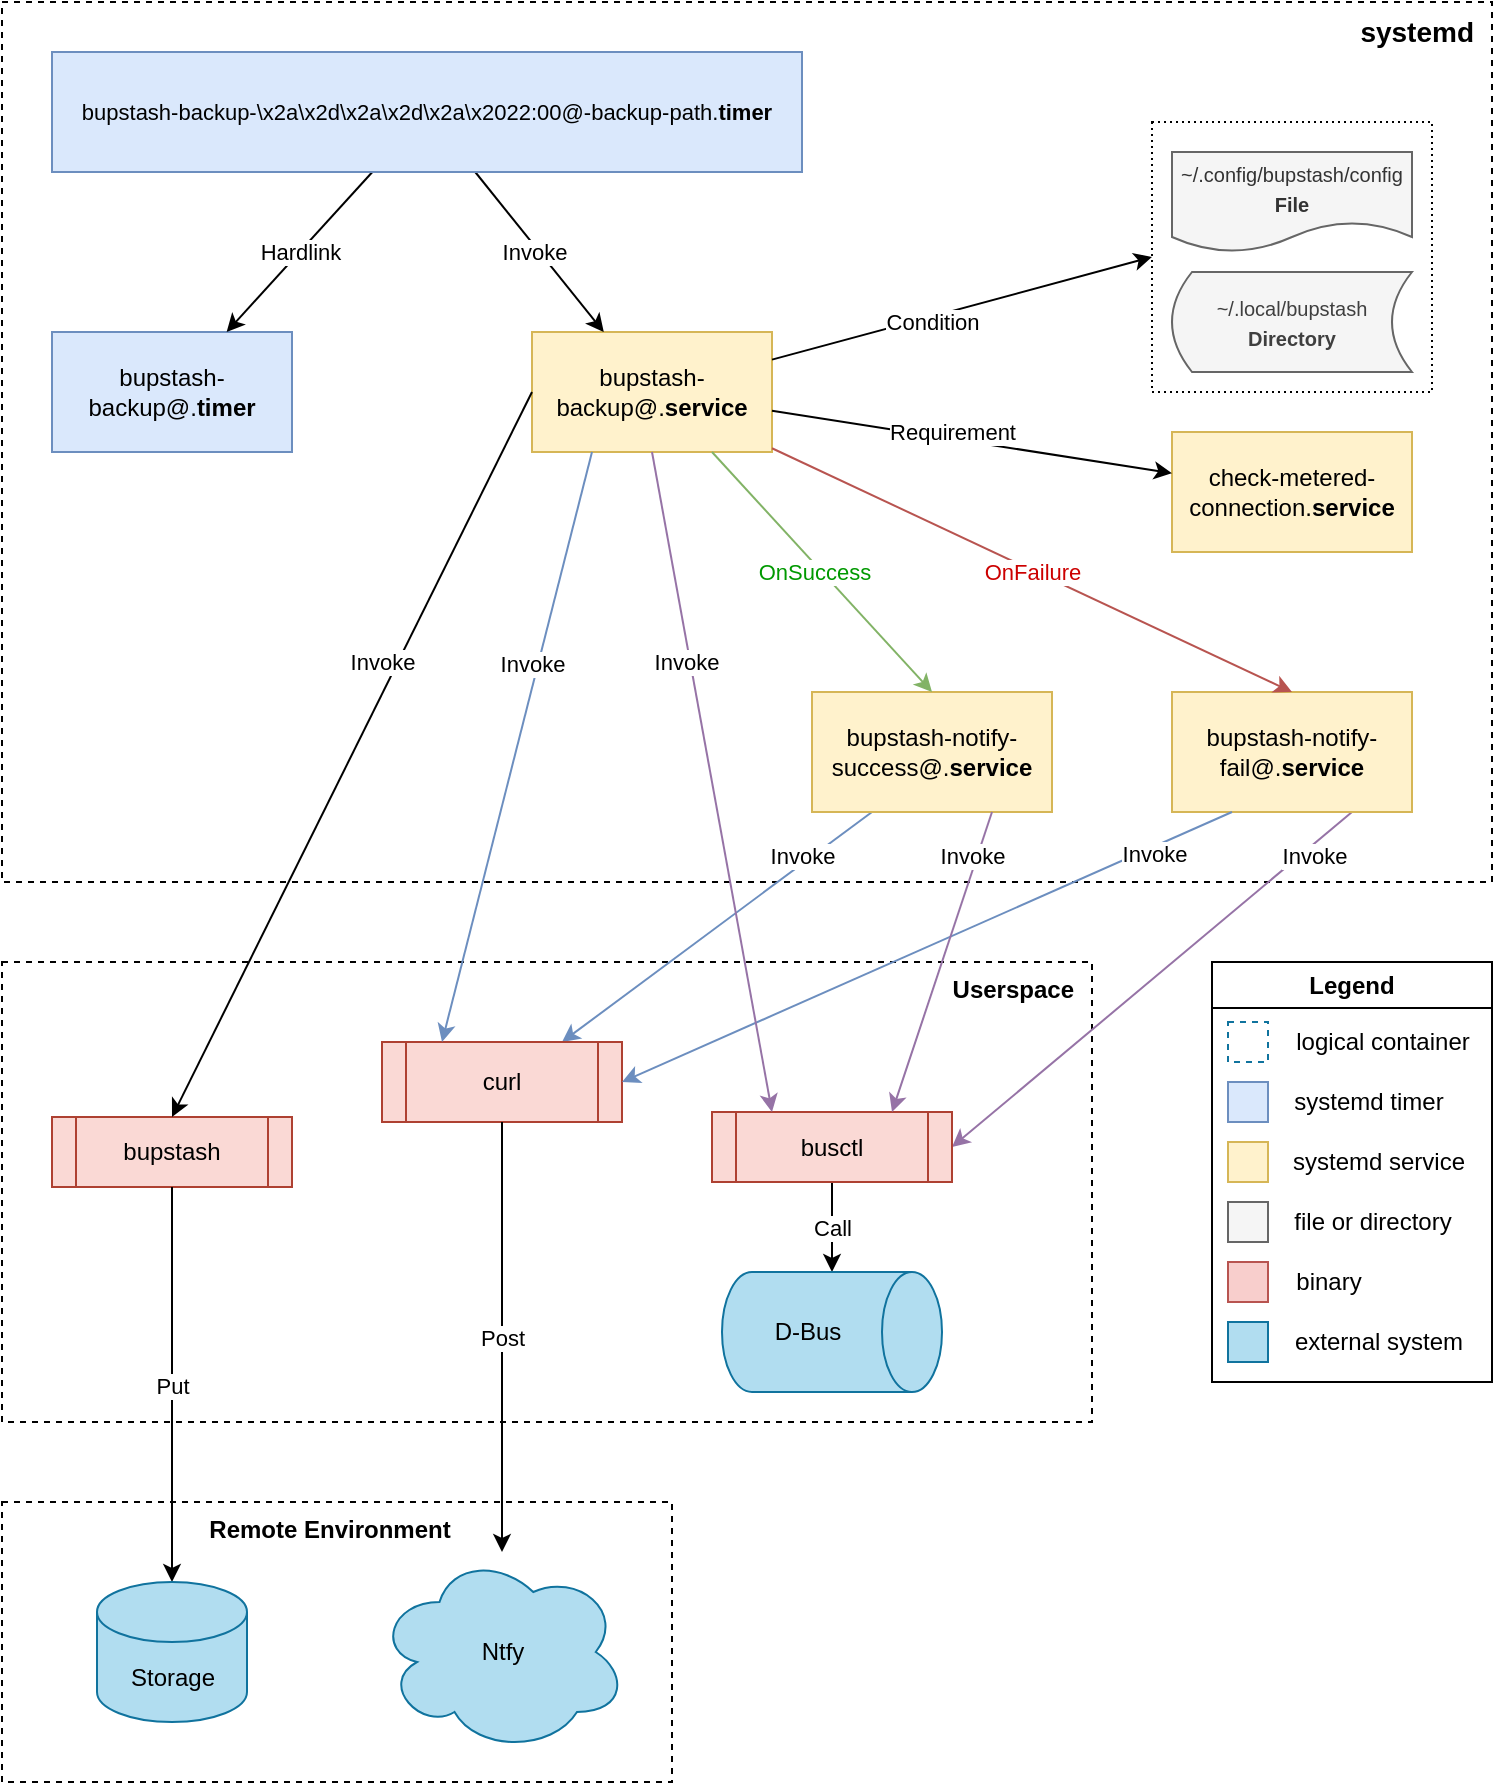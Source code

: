 <mxfile version="26.2.12">
  <diagram id="Obtw7hWjcbRMHZzKKVQQ" name="Page-1">
    <mxGraphModel dx="1379" dy="787" grid="1" gridSize="10" guides="1" tooltips="1" connect="1" arrows="1" fold="1" page="1" pageScale="1" pageWidth="850" pageHeight="1100" math="0" shadow="0">
      <root>
        <mxCell id="0" />
        <mxCell id="1" parent="0" />
        <mxCell id="Sm6lgxGxhX-OD437qet4-91" value="Remote Environment" style="rounded=0;whiteSpace=wrap;html=1;fontStyle=1;verticalAlign=top;align=center;dashed=1;fillColor=none;spacingRight=7.874;" vertex="1" parent="1">
          <mxGeometry x="15" y="810" width="335" height="140" as="geometry" />
        </mxCell>
        <mxCell id="Sm6lgxGxhX-OD437qet4-88" value="Userspace" style="rounded=0;whiteSpace=wrap;html=1;fontStyle=1;verticalAlign=top;align=right;dashed=1;fillColor=none;spacingRight=7.874;" vertex="1" parent="1">
          <mxGeometry x="15" y="540" width="545" height="230" as="geometry" />
        </mxCell>
        <mxCell id="Sm6lgxGxhX-OD437qet4-87" value="systemd" style="rounded=0;whiteSpace=wrap;html=1;dashed=1;verticalAlign=top;align=right;fontStyle=1;fillColor=none;fontSize=14;spacingRight=7.874;" vertex="1" parent="1">
          <mxGeometry x="15" y="60" width="745" height="440" as="geometry" />
        </mxCell>
        <mxCell id="54" value="" style="rounded=0;whiteSpace=wrap;html=1;verticalAlign=top;align=center;dashed=1;fillColor=default;dashPattern=1 2;" parent="1" vertex="1">
          <mxGeometry x="590" y="120" width="140" height="135" as="geometry" />
        </mxCell>
        <mxCell id="3" value="bupstash-backup@.&lt;b&gt;service&lt;/b&gt;" style="rounded=0;whiteSpace=wrap;html=1;fillColor=#fff2cc;strokeColor=#d6b656;" parent="1" vertex="1">
          <mxGeometry x="280" y="225" width="120" height="60" as="geometry" />
        </mxCell>
        <mxCell id="7" value="" style="edgeStyle=none;html=1;strokeWidth=1;" parent="1" source="5" target="3" edge="1">
          <mxGeometry relative="1" as="geometry">
            <mxPoint x="150" y="255" as="sourcePoint" />
          </mxGeometry>
        </mxCell>
        <mxCell id="75" value="Invoke" style="edgeLabel;html=1;align=center;verticalAlign=middle;resizable=0;points=[];" parent="7" vertex="1" connectable="0">
          <mxGeometry x="-0.043" y="-2" relative="1" as="geometry">
            <mxPoint as="offset" />
          </mxGeometry>
        </mxCell>
        <mxCell id="4" value="bupstash-backup@.&lt;b&gt;timer&lt;/b&gt;" style="rounded=0;whiteSpace=wrap;html=1;fillColor=#dae8fc;strokeColor=#6c8ebf;" parent="1" vertex="1">
          <mxGeometry x="40" y="225" width="120" height="60" as="geometry" />
        </mxCell>
        <mxCell id="6" value="Hardlink" style="edgeStyle=none;html=1;" parent="1" source="5" target="4" edge="1">
          <mxGeometry relative="1" as="geometry" />
        </mxCell>
        <mxCell id="5" value="&lt;font style=&quot;font-size: 11px;&quot;&gt;bupstash-backup-\\x2a\\x2d\\x2a\\x2d\\x2a\\x2022:00@-backup-path.&lt;b&gt;timer&lt;/b&gt;&lt;/font&gt;" style="rounded=0;whiteSpace=wrap;html=1;fillColor=#dae8fc;strokeColor=#6c8ebf;" parent="1" vertex="1">
          <mxGeometry x="40" y="85" width="375" height="60" as="geometry" />
        </mxCell>
        <mxCell id="19" value="" style="edgeStyle=none;html=1;exitX=0.25;exitY=1;exitDx=0;exitDy=0;fillColor=#dae8fc;strokeColor=#6c8ebf;entryX=0.75;entryY=0;entryDx=0;entryDy=0;" parent="1" source="8" target="15" edge="1">
          <mxGeometry x="-0.561" y="4" relative="1" as="geometry">
            <Array as="points" />
            <mxPoint as="offset" />
          </mxGeometry>
        </mxCell>
        <mxCell id="86" value="&lt;span style=&quot;color: rgb(0, 0, 0);&quot;&gt;Invoke&lt;/span&gt;" style="edgeLabel;html=1;align=center;verticalAlign=middle;resizable=0;points=[];" parent="19" vertex="1" connectable="0">
          <mxGeometry x="-0.563" y="-2" relative="1" as="geometry">
            <mxPoint y="-2" as="offset" />
          </mxGeometry>
        </mxCell>
        <mxCell id="8" value="bupstash-notify-success@.&lt;b&gt;service&lt;/b&gt;" style="rounded=0;whiteSpace=wrap;html=1;fillColor=#fff2cc;strokeColor=#d6b656;" parent="1" vertex="1">
          <mxGeometry x="420" y="405" width="120" height="60" as="geometry" />
        </mxCell>
        <mxCell id="20" value="" style="edgeStyle=none;html=1;exitX=0.75;exitY=1;exitDx=0;exitDy=0;fillColor=#e1d5e7;strokeColor=#9673a6;entryX=1;entryY=0.5;entryDx=0;entryDy=0;" parent="1" source="9" target="16" edge="1">
          <mxGeometry x="-0.701" y="-2" relative="1" as="geometry">
            <Array as="points" />
            <mxPoint as="offset" />
          </mxGeometry>
        </mxCell>
        <mxCell id="82" value="&lt;span style=&quot;color: rgb(0, 0, 0);&quot;&gt;Invoke&lt;/span&gt;" style="edgeLabel;html=1;align=center;verticalAlign=middle;resizable=0;points=[];" parent="20" vertex="1" connectable="0">
          <mxGeometry x="-0.467" y="-2" relative="1" as="geometry">
            <mxPoint x="35" y="-21" as="offset" />
          </mxGeometry>
        </mxCell>
        <mxCell id="9" value="&lt;span style=&quot;color: rgb(0, 0, 0);&quot;&gt;bupstash-notify-fail@.&lt;b&gt;service&lt;/b&gt;&lt;/span&gt;" style="rounded=0;whiteSpace=wrap;html=1;fillColor=#fff2cc;strokeColor=#d6b656;" parent="1" vertex="1">
          <mxGeometry x="600" y="405" width="120" height="60" as="geometry" />
        </mxCell>
        <mxCell id="10" value="" style="edgeStyle=none;html=1;fillColor=#d5e8d4;strokeColor=#82b366;exitX=0.75;exitY=1;exitDx=0;exitDy=0;entryX=0.5;entryY=0;entryDx=0;entryDy=0;" parent="1" source="3" target="8" edge="1">
          <mxGeometry relative="1" as="geometry">
            <mxPoint x="180" y="265" as="sourcePoint" />
            <mxPoint x="290" y="265" as="targetPoint" />
          </mxGeometry>
        </mxCell>
        <mxCell id="23" value="OnSuccess" style="edgeLabel;html=1;align=center;verticalAlign=middle;resizable=0;points=[];fontColor=#009900;" parent="10" vertex="1" connectable="0">
          <mxGeometry x="-0.206" y="1" relative="1" as="geometry">
            <mxPoint x="6" y="13" as="offset" />
          </mxGeometry>
        </mxCell>
        <mxCell id="11" value="OnFailure" style="edgeStyle=none;html=1;fillColor=#f8cecc;strokeColor=#b85450;fontColor=#CC0000;entryX=0.5;entryY=0;entryDx=0;entryDy=0;" parent="1" source="3" target="9" edge="1">
          <mxGeometry x="0.003" y="-1" relative="1" as="geometry">
            <mxPoint x="323" y="295" as="sourcePoint" />
            <mxPoint x="272" y="350" as="targetPoint" />
            <mxPoint as="offset" />
          </mxGeometry>
        </mxCell>
        <mxCell id="34" value="Call" style="edgeStyle=none;html=1;" parent="1" source="16" edge="1" target="44">
          <mxGeometry relative="1" as="geometry">
            <mxPoint x="265" y="715" as="targetPoint" />
          </mxGeometry>
        </mxCell>
        <mxCell id="15" value="curl" style="shape=process;whiteSpace=wrap;html=1;backgroundOutline=1;fillColor=#fad9d5;strokeColor=#ae4132;" parent="1" vertex="1">
          <mxGeometry x="205" y="580" width="120" height="40" as="geometry" />
        </mxCell>
        <mxCell id="35" value="Post" style="edgeStyle=none;html=1;" parent="1" source="15" target="33" edge="1">
          <mxGeometry relative="1" as="geometry" />
        </mxCell>
        <mxCell id="16" value="busctl" style="shape=process;whiteSpace=wrap;html=1;backgroundOutline=1;fillColor=#fad9d5;strokeColor=#ae4132;" parent="1" vertex="1">
          <mxGeometry x="370" y="615" width="120" height="35" as="geometry" />
        </mxCell>
        <mxCell id="17" value="bupstash" style="shape=process;whiteSpace=wrap;html=1;backgroundOutline=1;fillColor=#fad9d5;strokeColor=#ae4132;" parent="1" vertex="1">
          <mxGeometry x="40" y="617.5" width="120" height="35" as="geometry" />
        </mxCell>
        <mxCell id="18" value="" style="edgeStyle=none;html=1;entryX=0.5;entryY=0;entryDx=0;entryDy=0;exitX=0;exitY=0.5;exitDx=0;exitDy=0;strokeWidth=1;" parent="1" source="3" target="17" edge="1">
          <mxGeometry x="0.111" relative="1" as="geometry">
            <mxPoint x="387" y="295" as="sourcePoint" />
            <mxPoint x="453" y="350" as="targetPoint" />
            <Array as="points" />
            <mxPoint as="offset" />
          </mxGeometry>
        </mxCell>
        <mxCell id="81" value="&lt;span style=&quot;color: rgb(0, 0, 0);&quot;&gt;Invoke&lt;/span&gt;" style="edgeLabel;html=1;align=center;verticalAlign=middle;resizable=0;points=[];" parent="18" vertex="1" connectable="0">
          <mxGeometry x="-0.079" y="-1" relative="1" as="geometry">
            <mxPoint x="9" y="-32" as="offset" />
          </mxGeometry>
        </mxCell>
        <mxCell id="24" value="" style="edgeStyle=none;html=1;exitX=0.25;exitY=1;exitDx=0;exitDy=0;fillColor=#dae8fc;strokeColor=#6c8ebf;entryX=1;entryY=0.5;entryDx=0;entryDy=0;" parent="1" source="9" target="15" edge="1">
          <mxGeometry x="-0.66" relative="1" as="geometry">
            <mxPoint x="350" y="410" as="sourcePoint" />
            <mxPoint x="350" y="480" as="targetPoint" />
            <Array as="points" />
            <mxPoint as="offset" />
          </mxGeometry>
        </mxCell>
        <mxCell id="83" value="&lt;span style=&quot;color: rgb(0, 0, 0);&quot;&gt;Invoke&lt;/span&gt;" style="edgeLabel;html=1;align=center;verticalAlign=middle;resizable=0;points=[];" parent="24" vertex="1" connectable="0">
          <mxGeometry x="-0.621" y="1" relative="1" as="geometry">
            <mxPoint x="18" y="-6" as="offset" />
          </mxGeometry>
        </mxCell>
        <mxCell id="25" value="" style="edgeStyle=none;html=1;exitX=0.75;exitY=1;exitDx=0;exitDy=0;fillColor=#e1d5e7;strokeColor=#9673a6;entryX=0.75;entryY=0;entryDx=0;entryDy=0;" parent="1" source="8" target="16" edge="1">
          <mxGeometry x="-0.62" y="-3" relative="1" as="geometry">
            <mxPoint x="350" y="410" as="sourcePoint" />
            <mxPoint x="350" y="480" as="targetPoint" />
            <Array as="points" />
            <mxPoint as="offset" />
          </mxGeometry>
        </mxCell>
        <mxCell id="85" value="&lt;span style=&quot;color: rgb(0, 0, 0);&quot;&gt;Invoke&lt;/span&gt;" style="edgeLabel;html=1;align=center;verticalAlign=middle;resizable=0;points=[];" parent="25" vertex="1" connectable="0">
          <mxGeometry x="-0.615" y="-2" relative="1" as="geometry">
            <mxPoint x="1" y="-7" as="offset" />
          </mxGeometry>
        </mxCell>
        <mxCell id="28" value="" style="edgeStyle=none;html=1;exitX=0.25;exitY=1;exitDx=0;exitDy=0;entryX=0.25;entryY=0;entryDx=0;entryDy=0;fillColor=#dae8fc;strokeColor=#6c8ebf;" parent="1" source="3" target="15" edge="1">
          <mxGeometry x="-0.102" y="4" relative="1" as="geometry">
            <mxPoint x="290" y="287" as="sourcePoint" />
            <mxPoint x="80" y="480" as="targetPoint" />
            <Array as="points" />
            <mxPoint as="offset" />
          </mxGeometry>
        </mxCell>
        <mxCell id="79" value="Invoke" style="edgeLabel;html=1;align=center;verticalAlign=middle;resizable=0;points=[];" parent="28" vertex="1" connectable="0">
          <mxGeometry x="-0.255" y="-2" relative="1" as="geometry">
            <mxPoint y="-4" as="offset" />
          </mxGeometry>
        </mxCell>
        <mxCell id="29" value="" style="edgeStyle=none;html=1;exitX=0.5;exitY=1;exitDx=0;exitDy=0;entryX=0.25;entryY=0;entryDx=0;entryDy=0;fillColor=#e1d5e7;strokeColor=#9673a6;" parent="1" source="3" target="16" edge="1">
          <mxGeometry x="-0.192" y="6" relative="1" as="geometry">
            <mxPoint x="320" y="295" as="sourcePoint" />
            <mxPoint x="245" y="495" as="targetPoint" />
            <Array as="points" />
            <mxPoint as="offset" />
          </mxGeometry>
        </mxCell>
        <mxCell id="80" value="&lt;span style=&quot;color: rgb(0, 0, 0);&quot;&gt;Invoke&lt;/span&gt;" style="edgeLabel;html=1;align=center;verticalAlign=middle;resizable=0;points=[];" parent="29" vertex="1" connectable="0">
          <mxGeometry x="-0.345" y="-3" relative="1" as="geometry">
            <mxPoint y="-4" as="offset" />
          </mxGeometry>
        </mxCell>
        <mxCell id="33" value="Ntfy" style="ellipse;shape=cloud;whiteSpace=wrap;html=1;fillColor=#b1ddf0;strokeColor=#10739e;fontStyle=0" parent="1" vertex="1">
          <mxGeometry x="202.5" y="835" width="125" height="100" as="geometry" />
        </mxCell>
        <mxCell id="38" value="Put" style="endArrow=classic;html=1;strokeWidth=1;" parent="1" source="17" edge="1" target="45">
          <mxGeometry width="50" height="50" relative="1" as="geometry">
            <mxPoint x="80" y="725" as="sourcePoint" />
            <mxPoint x="100" y="715" as="targetPoint" />
          </mxGeometry>
        </mxCell>
        <mxCell id="40" value="check-metered-connection.&lt;b&gt;service&lt;/b&gt;" style="rounded=0;whiteSpace=wrap;html=1;fillColor=#fff2cc;strokeColor=#d6b656;" parent="1" vertex="1">
          <mxGeometry x="600" y="275" width="120" height="60" as="geometry" />
        </mxCell>
        <mxCell id="41" value="" style="edgeStyle=none;html=1;" parent="1" source="3" target="40" edge="1">
          <mxGeometry relative="1" as="geometry">
            <mxPoint x="268" y="155" as="sourcePoint" />
            <mxPoint x="328" y="235" as="targetPoint" />
          </mxGeometry>
        </mxCell>
        <mxCell id="78" value="Requirement" style="edgeLabel;html=1;align=center;verticalAlign=middle;resizable=0;points=[];" parent="41" vertex="1" connectable="0">
          <mxGeometry x="-0.153" y="2" relative="1" as="geometry">
            <mxPoint x="5" y="-1" as="offset" />
          </mxGeometry>
        </mxCell>
        <mxCell id="44" value="D-Bus" style="shape=cylinder3;whiteSpace=wrap;html=1;boundedLbl=1;backgroundOutline=1;size=15;rotation=90;horizontal=0;fillColor=#b1ddf0;strokeColor=#10739e;" parent="1" vertex="1">
          <mxGeometry x="400" y="670" width="60" height="110" as="geometry" />
        </mxCell>
        <mxCell id="45" value="Storage" style="shape=cylinder3;whiteSpace=wrap;html=1;boundedLbl=1;backgroundOutline=1;size=15;fillColor=#b1ddf0;strokeColor=#10739e;" parent="1" vertex="1">
          <mxGeometry x="62.5" y="850" width="75" height="70" as="geometry" />
        </mxCell>
        <mxCell id="46" value="&lt;font style=&quot;font-size: 10px;&quot;&gt;~/.config/bupstash/config&lt;/font&gt;&lt;div&gt;&lt;font style=&quot;font-size: 10px;&quot;&gt;&lt;b&gt;File&lt;/b&gt;&lt;/font&gt;&lt;/div&gt;" style="shape=document;whiteSpace=wrap;html=1;boundedLbl=1;fillColor=#f5f5f5;strokeColor=#666666;fontColor=#333333;" parent="1" vertex="1">
          <mxGeometry x="600" y="135" width="120" height="50" as="geometry" />
        </mxCell>
        <mxCell id="51" value="&lt;span style=&quot;color: rgb(63, 63, 63); font-size: 10px;&quot;&gt;~/.local/bupstash&lt;/span&gt;&lt;div&gt;&lt;span style=&quot;color: rgb(63, 63, 63); font-size: 10px;&quot;&gt;&lt;b&gt;Directory&lt;/b&gt;&lt;/span&gt;&lt;/div&gt;" style="shape=dataStorage;whiteSpace=wrap;html=1;fixedSize=1;size=10;fillColor=#f5f5f5;strokeColor=#666666;fontColor=#333333;" parent="1" vertex="1">
          <mxGeometry x="600" y="195" width="120" height="50" as="geometry" />
        </mxCell>
        <mxCell id="52" value="" style="edgeStyle=none;html=1;entryX=0;entryY=0.5;entryDx=0;entryDy=0;" parent="1" source="3" target="54" edge="1">
          <mxGeometry relative="1" as="geometry">
            <mxPoint x="410" y="238" as="sourcePoint" />
            <mxPoint x="510" y="195" as="targetPoint" />
          </mxGeometry>
        </mxCell>
        <mxCell id="76" value="Condition" style="edgeLabel;html=1;align=center;verticalAlign=middle;resizable=0;points=[];" parent="52" vertex="1" connectable="0">
          <mxGeometry x="-0.02" y="2" relative="1" as="geometry">
            <mxPoint x="-13" y="8" as="offset" />
          </mxGeometry>
        </mxCell>
        <mxCell id="72" value="Legend" style="swimlane;whiteSpace=wrap;html=1;fillColor=none;" parent="1" vertex="1">
          <mxGeometry x="620" y="540" width="140" height="210" as="geometry" />
        </mxCell>
        <mxCell id="55" value="" style="rounded=0;whiteSpace=wrap;html=1;fillColor=#dae8fc;strokeColor=#6c8ebf;" parent="72" vertex="1">
          <mxGeometry x="8" y="60" width="20" height="20" as="geometry" />
        </mxCell>
        <mxCell id="56" value="systemd timer" style="text;html=1;align=center;verticalAlign=middle;resizable=0;points=[];autosize=1;strokeColor=none;fillColor=none;" parent="72" vertex="1">
          <mxGeometry x="28" y="55" width="100" height="30" as="geometry" />
        </mxCell>
        <mxCell id="63" value="" style="rounded=0;whiteSpace=wrap;html=1;fillColor=#fff2cc;strokeColor=#d6b656;" parent="72" vertex="1">
          <mxGeometry x="8" y="90" width="20" height="20" as="geometry" />
        </mxCell>
        <mxCell id="64" value="systemd service" style="text;html=1;align=center;verticalAlign=middle;resizable=0;points=[];autosize=1;strokeColor=none;fillColor=none;" parent="72" vertex="1">
          <mxGeometry x="28" y="85" width="110" height="30" as="geometry" />
        </mxCell>
        <mxCell id="65" value="" style="rounded=0;whiteSpace=wrap;html=1;fillColor=#f8cecc;strokeColor=#b85450;" parent="72" vertex="1">
          <mxGeometry x="8" y="150" width="20" height="20" as="geometry" />
        </mxCell>
        <mxCell id="66" value="binary" style="text;html=1;align=center;verticalAlign=middle;resizable=0;points=[];autosize=1;strokeColor=none;fillColor=none;" parent="72" vertex="1">
          <mxGeometry x="28" y="145" width="60" height="30" as="geometry" />
        </mxCell>
        <mxCell id="67" value="" style="rounded=0;whiteSpace=wrap;html=1;fillColor=#f5f5f5;strokeColor=#666666;fontColor=#333333;" parent="72" vertex="1">
          <mxGeometry x="8" y="120" width="20" height="20" as="geometry" />
        </mxCell>
        <mxCell id="68" value="file or directory" style="text;html=1;align=center;verticalAlign=middle;resizable=0;points=[];autosize=1;strokeColor=none;fillColor=none;" parent="72" vertex="1">
          <mxGeometry x="30" y="115" width="100" height="30" as="geometry" />
        </mxCell>
        <mxCell id="69" value="" style="rounded=0;whiteSpace=wrap;html=1;fillColor=#b1ddf0;strokeColor=#10739e;" parent="72" vertex="1">
          <mxGeometry x="8" y="180" width="20" height="20" as="geometry" />
        </mxCell>
        <mxCell id="70" value="external system" style="text;html=1;align=center;verticalAlign=middle;resizable=0;points=[];autosize=1;strokeColor=none;fillColor=none;" parent="72" vertex="1">
          <mxGeometry x="28" y="175" width="110" height="30" as="geometry" />
        </mxCell>
        <mxCell id="Sm6lgxGxhX-OD437qet4-89" value="" style="rounded=0;whiteSpace=wrap;html=1;fillColor=none;strokeColor=#10739e;dashed=1;" vertex="1" parent="72">
          <mxGeometry x="8" y="30" width="20" height="20" as="geometry" />
        </mxCell>
        <mxCell id="Sm6lgxGxhX-OD437qet4-90" value="logical container" style="text;html=1;align=center;verticalAlign=middle;resizable=0;points=[];autosize=1;strokeColor=none;fillColor=none;" vertex="1" parent="72">
          <mxGeometry x="30" y="25" width="110" height="30" as="geometry" />
        </mxCell>
      </root>
    </mxGraphModel>
  </diagram>
</mxfile>
